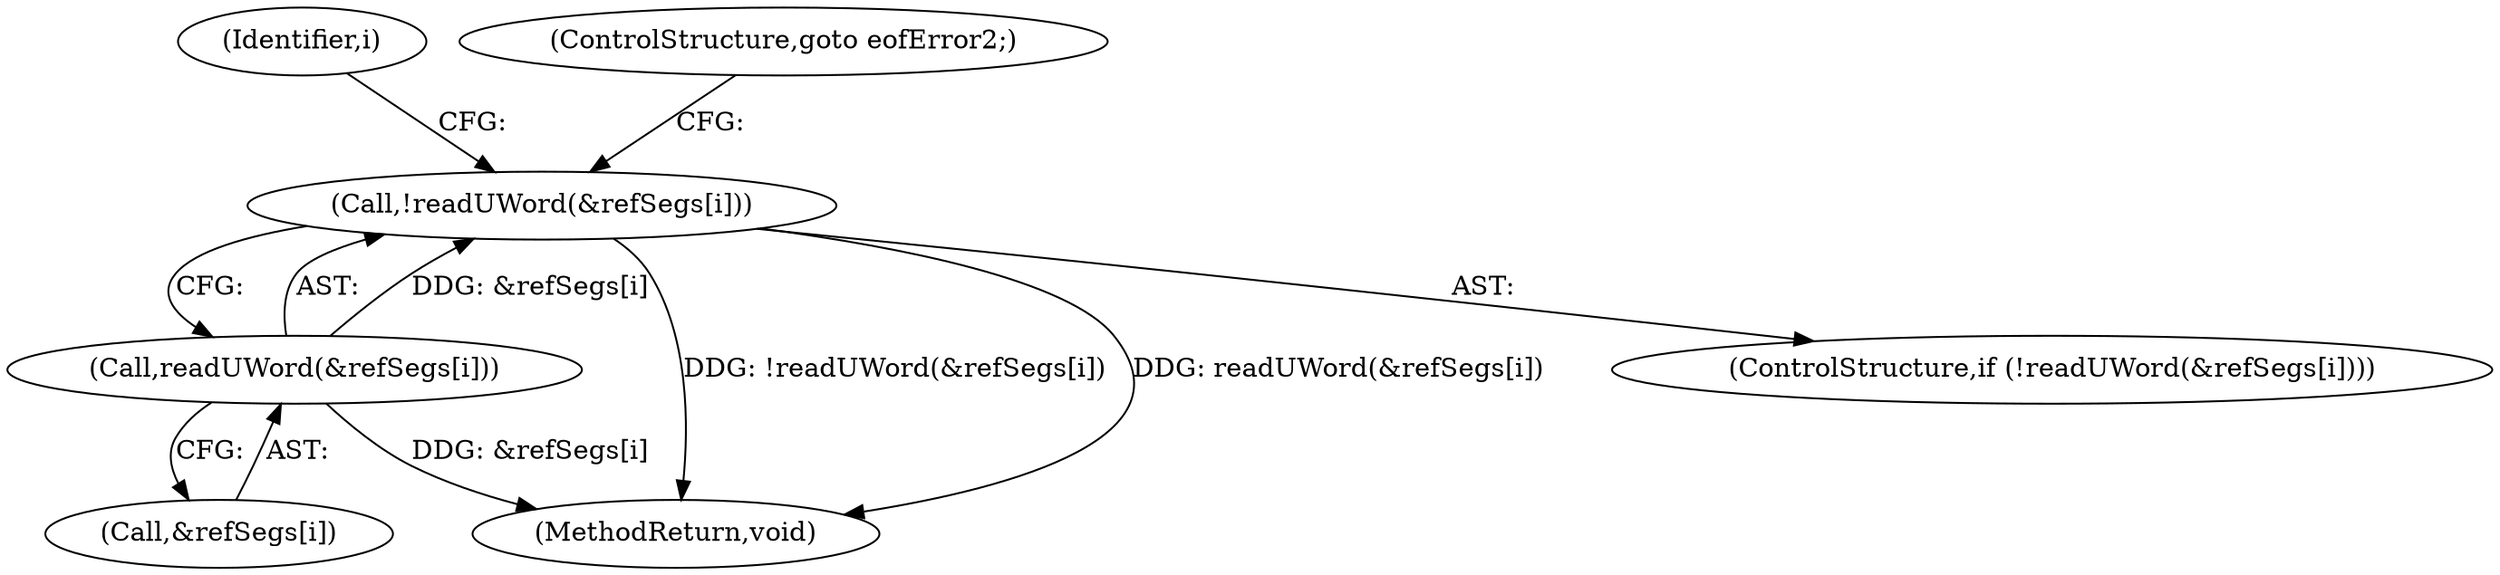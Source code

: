 digraph "0_poppler_58e04a08afee39370283c494ee2e4e392fd3b684@API" {
"1000260" [label="(Call,!readUWord(&refSegs[i]))"];
"1000261" [label="(Call,readUWord(&refSegs[i]))"];
"1000262" [label="(Call,&refSegs[i])"];
"1000261" [label="(Call,readUWord(&refSegs[i]))"];
"1000257" [label="(Identifier,i)"];
"1000580" [label="(MethodReturn,void)"];
"1000259" [label="(ControlStructure,if (!readUWord(&refSegs[i])))"];
"1000267" [label="(ControlStructure,goto eofError2;)"];
"1000260" [label="(Call,!readUWord(&refSegs[i]))"];
"1000260" -> "1000259"  [label="AST: "];
"1000260" -> "1000261"  [label="CFG: "];
"1000261" -> "1000260"  [label="AST: "];
"1000267" -> "1000260"  [label="CFG: "];
"1000257" -> "1000260"  [label="CFG: "];
"1000260" -> "1000580"  [label="DDG: !readUWord(&refSegs[i])"];
"1000260" -> "1000580"  [label="DDG: readUWord(&refSegs[i])"];
"1000261" -> "1000260"  [label="DDG: &refSegs[i]"];
"1000261" -> "1000262"  [label="CFG: "];
"1000262" -> "1000261"  [label="AST: "];
"1000261" -> "1000580"  [label="DDG: &refSegs[i]"];
}
